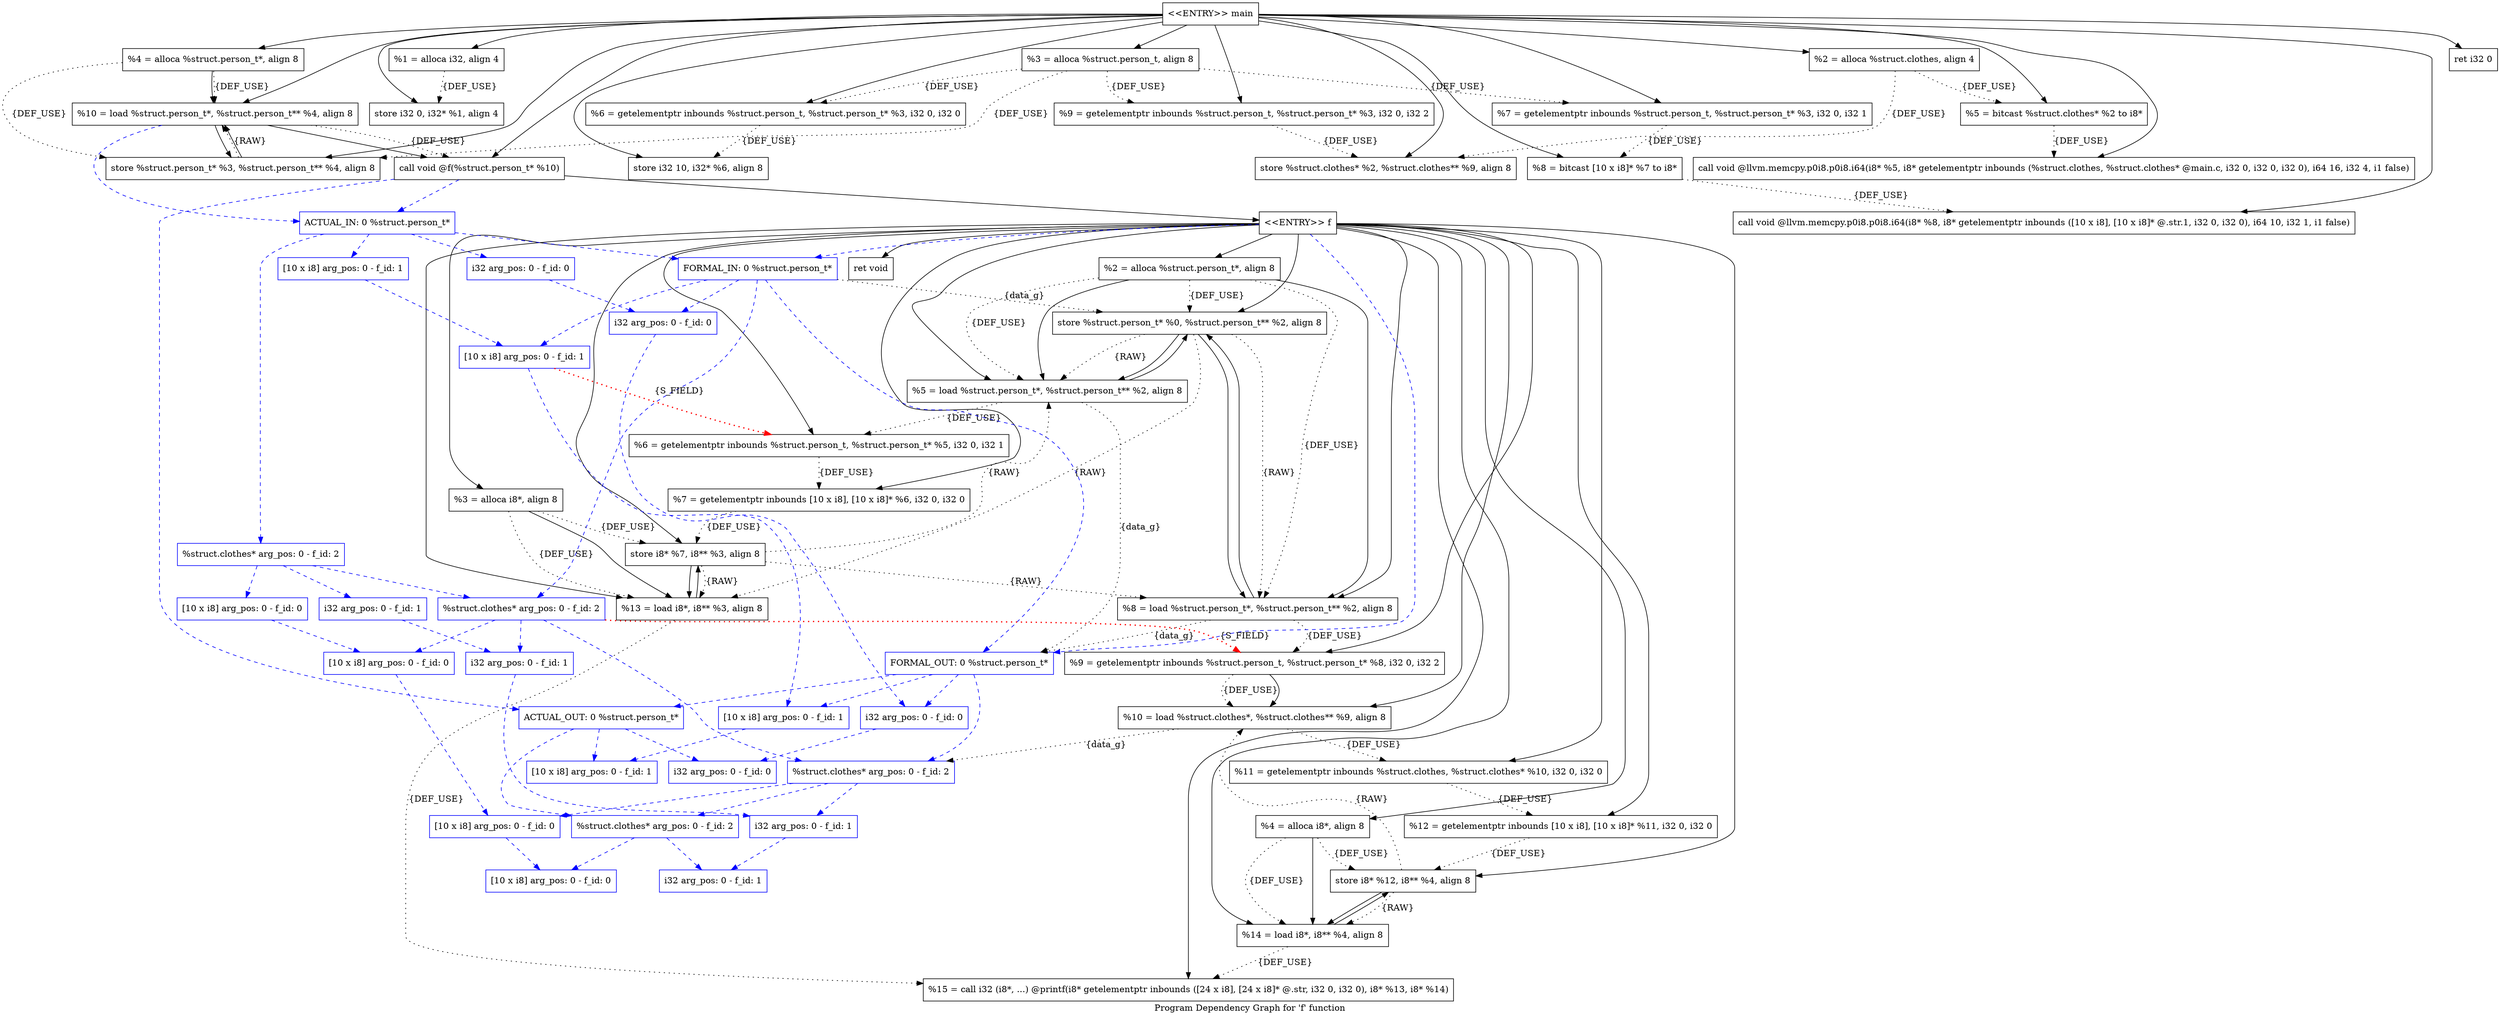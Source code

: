 digraph "Program Dependency Graph for 'f' function" {
	label="Program Dependency Graph for 'f' function";
graph [ splines=true ]
	Node0x7fc219f1deb0 [shape=record,label="{  %2 = alloca %struct.person_t*, align 8}"];
	Node0x7fc219f1deb0 -> Node0x7fc219f1df70[style=dotted,label = "{DEF_USE}" ];
	Node0x7fc219f1deb0 -> Node0x7fc219f1df90[style=dotted,label = "{DEF_USE}" ];
	Node0x7fc219f1deb0 -> Node0x7fc219f1df90;
	Node0x7fc219f1deb0 -> Node0x7fc219f1f1d0[style=dotted,label = "{DEF_USE}" ];
	Node0x7fc219f1deb0 -> Node0x7fc219f1f1d0;
	Node0x7fc219f1df70 [shape=record,label="{  store %struct.person_t* %0, %struct.person_t** %2, align 8}"];
	Node0x7fc219f1df70 -> Node0x7fc219f1df90[style=dotted,label = "{RAW} "];
	Node0x7fc219f1df70 -> Node0x7fc219f1f1d0[style=dotted,label = "{RAW} "];
	Node0x7fc219f1df70 -> Node0x7fc219f1f130[style=dotted,label = "{RAW} "];
	Node0x7fc219f1df70 -> Node0x7fc219f1df90;
	Node0x7fc219f1df70 -> Node0x7fc219f1f1d0;
	Node0x7fc219f1df90 [shape=record,label="{  %5 = load %struct.person_t*, %struct.person_t** %2, align 8}"];
	Node0x7fc219f1df90 -> Node0x7fc219f1f600[style=dotted,label = "{DEF_USE}" ];
	Node0x7fc219f1df90 -> Node0x7fc219f1df70;
	Node0x7fc219f1df90 -> Node0x7fc219f22ab0[style=dotted, label = "{data_g}"];
	Node0x7fc219f1f1d0 [shape=record,label="{  %8 = load %struct.person_t*, %struct.person_t** %2, align 8}"];
	Node0x7fc219f1f1d0 -> Node0x7fc219f1f5b0[style=dotted,label = "{DEF_USE}" ];
	Node0x7fc219f1f1d0 -> Node0x7fc219f1df70;
	Node0x7fc219f1f1d0 -> Node0x7fc219f22ab0[style=dotted, label = "{data_g}"];
	Node0x7fc219f1f2e0 [shape=record,label="{  %3 = alloca i8*, align 8}"];
	Node0x7fc219f1f2e0 -> Node0x7fc219f1f1b0[style=dotted,label = "{DEF_USE}" ];
	Node0x7fc219f1f2e0 -> Node0x7fc219f1f130[style=dotted,label = "{DEF_USE}" ];
	Node0x7fc219f1f2e0 -> Node0x7fc219f1f130;
	Node0x7fc219f1f1b0 [shape=record,label="{  store i8* %7, i8** %3, align 8}"];
	Node0x7fc219f1f1b0 -> Node0x7fc219f1df90[style=dotted,label = "{RAW} "];
	Node0x7fc219f1f1b0 -> Node0x7fc219f1f1d0[style=dotted,label = "{RAW} "];
	Node0x7fc219f1f1b0 -> Node0x7fc219f1f130[style=dotted,label = "{RAW} "];
	Node0x7fc219f1f1b0 -> Node0x7fc219f1f130;
	Node0x7fc219f1f130 [shape=record,label="{  %13 = load i8*, i8** %3, align 8}"];
	Node0x7fc219f1f130 -> Node0x7fc219f1f8c0[style=dotted,label = "{DEF_USE}" ];
	Node0x7fc219f1f130 -> Node0x7fc219f1f1b0;
	Node0x7fc219f1f3a0 [shape=record,label="{  %4 = alloca i8*, align 8}"];
	Node0x7fc219f1f3a0 -> Node0x7fc219f1f430[style=dotted,label = "{DEF_USE}" ];
	Node0x7fc219f1f3a0 -> Node0x7fc219f1f500[style=dotted,label = "{DEF_USE}" ];
	Node0x7fc219f1f3a0 -> Node0x7fc219f1f500;
	Node0x7fc219f1f430 [shape=record,label="{  store i8* %12, i8** %4, align 8}"];
	Node0x7fc219f1f430 -> Node0x7fc219f1f6a0[style=dotted,label = "{RAW} "];
	Node0x7fc219f1f430 -> Node0x7fc219f1f500[style=dotted,label = "{RAW} "];
	Node0x7fc219f1f430 -> Node0x7fc219f1f500;
	Node0x7fc219f1f500 [shape=record,label="{  %14 = load i8*, i8** %4, align 8}"];
	Node0x7fc219f1f500 -> Node0x7fc219f1f8c0[style=dotted,label = "{DEF_USE}" ];
	Node0x7fc219f1f500 -> Node0x7fc219f1f430;
	Node0x7fc219f1f600 [shape=record,label="{  %6 = getelementptr inbounds %struct.person_t, %struct.person_t* %5, i32 0, i32 1}"];
	Node0x7fc219f1f600 -> Node0x7fc219f1f5e0[style=dotted,label = "{DEF_USE}" ];
	Node0x7fc219f1f5e0 [shape=record,label="{  %7 = getelementptr inbounds [10 x i8], [10 x i8]* %6, i32 0, i32 0}"];
	Node0x7fc219f1f5e0 -> Node0x7fc219f1f1b0[style=dotted,label = "{DEF_USE}" ];
	Node0x7fc219f1f5b0 [shape=record,label="{  %9 = getelementptr inbounds %struct.person_t, %struct.person_t* %8, i32 0, i32 2}"];
	Node0x7fc219f1f5b0 -> Node0x7fc219f1f6a0[style=dotted,label = "{DEF_USE}" ];
	Node0x7fc219f1f5b0 -> Node0x7fc219f1f6a0;
	Node0x7fc219f1f6a0 [shape=record,label="{  %10 = load %struct.clothes*, %struct.clothes** %9, align 8}"];
	Node0x7fc219f1f6a0 -> Node0x7fc219f1f210[style=dotted,label = "{DEF_USE}" ];
	Node0x7fc219f1f6a0 -> Node0x7fc219f22bc0[style=dotted, label = "{data_g}"];
	Node0x7fc219f1f210 [shape=record,label="{  %11 = getelementptr inbounds %struct.clothes, %struct.clothes* %10, i32 0, i32 0}"];
	Node0x7fc219f1f210 -> Node0x7fc219f1f7d0[style=dotted,label = "{DEF_USE}" ];
	Node0x7fc219f1f7d0 [shape=record,label="{  %12 = getelementptr inbounds [10 x i8], [10 x i8]* %11, i32 0, i32 0}"];
	Node0x7fc219f1f7d0 -> Node0x7fc219f1f430[style=dotted,label = "{DEF_USE}" ];
	Node0x7fc219f1f8c0 [shape=record,label="{  %15 = call i32 (i8*, ...) @printf(i8* getelementptr inbounds ([24 x i8], [24 x i8]* @.str, i32 0, i32 0), i8* %13, i8* %14)}"];
	Node0x7fc219f1f4d0 [shape=record,label="{\<\<ENTRY\>\> f}"];
	Node0x7fc219f1f4d0 -> Node0x7fc219f1deb0;
	Node0x7fc219f1f4d0 -> Node0x7fc219f1f2e0;
	Node0x7fc219f1f4d0 -> Node0x7fc219f1f3a0;
	Node0x7fc219f1f4d0 -> Node0x7fc219f1df70;
	Node0x7fc219f1f4d0 -> Node0x7fc219f1df90;
	Node0x7fc219f1f4d0 -> Node0x7fc219f1f600;
	Node0x7fc219f1f4d0 -> Node0x7fc219f1f5e0;
	Node0x7fc219f1f4d0 -> Node0x7fc219f1f1b0;
	Node0x7fc219f1f4d0 -> Node0x7fc219f1f1d0;
	Node0x7fc219f1f4d0 -> Node0x7fc219f1f5b0;
	Node0x7fc219f1f4d0 -> Node0x7fc219f1f6a0;
	Node0x7fc219f1f4d0 -> Node0x7fc219f1f210;
	Node0x7fc219f1f4d0 -> Node0x7fc219f1f7d0;
	Node0x7fc219f1f4d0 -> Node0x7fc219f1f430;
	Node0x7fc219f1f4d0 -> Node0x7fc219f1f130;
	Node0x7fc219f1f4d0 -> Node0x7fc219f1f500;
	Node0x7fc219f1f4d0 -> Node0x7fc219f1f8c0;
	Node0x7fc219f1f4d0 -> Node0x7fc219f1fa30;
	Node0x7fc219f1f4d0 -> Node0x7fc219f22860[style=dashed, color="blue"];
	Node0x7fc219f1f4d0 -> Node0x7fc219f22ab0[style=dashed, color="blue"];
	Node0x7fc219f1fa30 [shape=record,label="{  ret void}"];
	Node0x7fc219f20ed0 [shape=record,label="{  %1 = alloca i32, align 4}"];
	Node0x7fc219f20ed0 -> Node0x7fc219f20e60[style=dotted,label = "{DEF_USE}" ];
	Node0x7fc219f20e60 [shape=record,label="{  store i32 0, i32* %1, align 4}"];
	Node0x7fc219f20fe0 [shape=record,label="{  %2 = alloca %struct.clothes, align 4}"];
	Node0x7fc219f20fe0 -> Node0x7fc219f21030[style=dotted,label = "{DEF_USE}" ];
	Node0x7fc219f20fe0 -> Node0x7fc219f21080[style=dotted,label = "{DEF_USE}" ];
	Node0x7fc219f21030 [shape=record,label="{  %5 = bitcast %struct.clothes* %2 to i8*}"];
	Node0x7fc219f21030 -> Node0x7fc219f213b0[style=dotted,label = "{DEF_USE}" ];
	Node0x7fc219f21080 [shape=record,label="{  store %struct.clothes* %2, %struct.clothes** %9, align 8}"];
	Node0x7fc219f20fc0 [shape=record,label="{  %3 = alloca %struct.person_t, align 8}"];
	Node0x7fc219f20fc0 -> Node0x7fc219f21160[style=dotted,label = "{DEF_USE}" ];
	Node0x7fc219f20fc0 -> Node0x7fc219f211b0[style=dotted,label = "{DEF_USE}" ];
	Node0x7fc219f20fc0 -> Node0x7fc219f21220[style=dotted,label = "{DEF_USE}" ];
	Node0x7fc219f20fc0 -> Node0x7fc219f21200[style=dotted,label = "{DEF_USE}" ];
	Node0x7fc219f21160 [shape=record,label="{  %6 = getelementptr inbounds %struct.person_t, %struct.person_t* %3, i32 0, i32 0}"];
	Node0x7fc219f21160 -> Node0x7fc219f213d0[style=dotted,label = "{DEF_USE}" ];
	Node0x7fc219f211b0 [shape=record,label="{  %7 = getelementptr inbounds %struct.person_t, %struct.person_t* %3, i32 0, i32 1}"];
	Node0x7fc219f211b0 -> Node0x7fc219f1f8f0[style=dotted,label = "{DEF_USE}" ];
	Node0x7fc219f21220 [shape=record,label="{  %9 = getelementptr inbounds %struct.person_t, %struct.person_t* %3, i32 0, i32 2}"];
	Node0x7fc219f21220 -> Node0x7fc219f21080[style=dotted,label = "{DEF_USE}" ];
	Node0x7fc219f21200 [shape=record,label="{  store %struct.person_t* %3, %struct.person_t** %4, align 8}"];
	Node0x7fc219f21200 -> Node0x7fc219f21360[style=dotted,label = "{RAW} "];
	Node0x7fc219f21200 -> Node0x7fc219f21360;
	Node0x7fc219f21310 [shape=record,label="{  %4 = alloca %struct.person_t*, align 8}"];
	Node0x7fc219f21310 -> Node0x7fc219f21200[style=dotted,label = "{DEF_USE}" ];
	Node0x7fc219f21310 -> Node0x7fc219f21360[style=dotted,label = "{DEF_USE}" ];
	Node0x7fc219f21310 -> Node0x7fc219f21360;
	Node0x7fc219f21360 [shape=record,label="{  %10 = load %struct.person_t*, %struct.person_t** %4, align 8}"];
	Node0x7fc219f21360 -> Node0x7fc219f1f9c0[style=dotted,label = "{DEF_USE}" ];
	Node0x7fc219f21360 -> Node0x7fc219f1f9c0;
	Node0x7fc219f21360 -> Node0x7fc219f21200;
	Node0x7fc219f21360 -> Node0x7fc219f22eb0[style=dashed, color="blue"];
	Node0x7fc219f213b0 [shape=record,label="{  call void @llvm.memcpy.p0i8.p0i8.i64(i8* %5, i8* getelementptr inbounds (%struct.clothes, %struct.clothes* @main.c, i32 0, i32 0, i32 0), i64 16, i32 4, i1 false)}"];
	Node0x7fc219f213d0 [shape=record,label="{  store i32 10, i32* %6, align 8}"];
	Node0x7fc219f1f8f0 [shape=record,label="{  %8 = bitcast [10 x i8]* %7 to i8*}"];
	Node0x7fc219f1f8f0 -> Node0x7fc219f1f950[style=dotted,label = "{DEF_USE}" ];
	Node0x7fc219f1f950 [shape=record,label="{  call void @llvm.memcpy.p0i8.p0i8.i64(i8* %8, i8* getelementptr inbounds ([10 x i8], [10 x i8]* @.str.1, i32 0, i32 0), i64 10, i32 1, i1 false)}"];
	Node0x7fc219f1f9c0 [shape=record,label="{  call void @f(%struct.person_t* %10)}"];
	Node0x7fc219f1f9c0 -> Node0x7fc219f1f4d0;
	Node0x7fc219f1f9c0 -> Node0x7fc219f22eb0[style=dashed, color="blue"];
	Node0x7fc219f1f9c0 -> Node0x7fc219f23920[style=dashed, color="blue"];
	Node0x7fc219f21700 [shape=record,label="{\<\<ENTRY\>\> main}"];
	Node0x7fc219f21700 -> Node0x7fc219f20ed0;
	Node0x7fc219f21700 -> Node0x7fc219f20fe0;
	Node0x7fc219f21700 -> Node0x7fc219f20fc0;
	Node0x7fc219f21700 -> Node0x7fc219f21310;
	Node0x7fc219f21700 -> Node0x7fc219f20e60;
	Node0x7fc219f21700 -> Node0x7fc219f21030;
	Node0x7fc219f21700 -> Node0x7fc219f213b0;
	Node0x7fc219f21700 -> Node0x7fc219f21160;
	Node0x7fc219f21700 -> Node0x7fc219f213d0;
	Node0x7fc219f21700 -> Node0x7fc219f211b0;
	Node0x7fc219f21700 -> Node0x7fc219f1f8f0;
	Node0x7fc219f21700 -> Node0x7fc219f1f950;
	Node0x7fc219f21700 -> Node0x7fc219f21220;
	Node0x7fc219f21700 -> Node0x7fc219f21080;
	Node0x7fc219f21700 -> Node0x7fc219f21200;
	Node0x7fc219f21700 -> Node0x7fc219f21360;
	Node0x7fc219f21700 -> Node0x7fc219f1f9c0;
	Node0x7fc219f21700 -> Node0x7fc219f21750;
	Node0x7fc219f21750 [shape=record,label="{  ret i32 0}"];
	Node0x7fc219f22860 [shape=record,color="blue",label="{FORMAL_IN: 0 %struct.person_t*}"];
	Node0x7fc219f22860 -> Node0x7fc219f228b0[style=dashed, color="blue"];
	Node0x7fc219f22860 -> Node0x7fc219f22910[style=dashed, color="blue"];
	Node0x7fc219f22860 -> Node0x7fc219f22980[style=dashed, color="blue"];
	Node0x7fc219f22860 -> Node0x7fc219f22ab0[style=dashed, color="blue"];
	Node0x7fc219f22860 -> Node0x7fc219f1df70[style=dotted, label = "{data_g}"];
	Node0x7fc219f228b0 [shape=record,color="blue",label="{i32 arg_pos: 0 - f_id: 0}"];
	Node0x7fc219f228b0 -> Node0x7fc219f22b00[style=dashed, color="blue"];
	Node0x7fc219f22910 [shape=record,color="blue",label="{[10 x i8] arg_pos: 0 - f_id: 1}"];
	Node0x7fc219f22910 -> Node0x7fc219f22b50[style=dashed, color="blue"];
	Node0x7fc219f22910 -> Node0x7fc219f1f600[style=dotted, label="{S_FIELD}", color="red", penwidth="2.0"];
	Node0x7fc219f22980 [shape=record,color="blue",label="{%struct.clothes* arg_pos: 0 - f_id: 2}"];
	Node0x7fc219f22980 -> Node0x7fc219f22960[style=dashed, color="blue"];
	Node0x7fc219f22980 -> Node0x7fc219f22a40[style=dashed, color="blue"];
	Node0x7fc219f22980 -> Node0x7fc219f22bc0[style=dashed, color="blue"];
	Node0x7fc219f22980 -> Node0x7fc219f1f5b0[style=dotted, label="{S_FIELD}", color="red", penwidth="2.0"];
	Node0x7fc219f22960 [shape=record,color="blue",label="{[10 x i8] arg_pos: 0 - f_id: 0}"];
	Node0x7fc219f22960 -> Node0x7fc219f22ba0[style=dashed, color="blue"];
	Node0x7fc219f22a40 [shape=record,color="blue",label="{i32 arg_pos: 0 - f_id: 1}"];
	Node0x7fc219f22a40 -> Node0x7fc219f22c80[style=dashed, color="blue"];
	Node0x7fc219f22ab0 [shape=record,color="blue",label="{FORMAL_OUT: 0 %struct.person_t*}"];
	Node0x7fc219f22ab0 -> Node0x7fc219f22b00[style=dashed, color="blue"];
	Node0x7fc219f22ab0 -> Node0x7fc219f22b50[style=dashed, color="blue"];
	Node0x7fc219f22ab0 -> Node0x7fc219f22bc0[style=dashed, color="blue"];
	Node0x7fc219f22ab0 -> Node0x7fc219f23920[style=dashed, color="blue"];
	Node0x7fc219f22b00 [shape=record,color="blue",label="{i32 arg_pos: 0 - f_id: 0}"];
	Node0x7fc219f22b00 -> Node0x7fc219f23970[style=dashed, color="blue"];
	Node0x7fc219f22b50 [shape=record,color="blue",label="{[10 x i8] arg_pos: 0 - f_id: 1}"];
	Node0x7fc219f22b50 -> Node0x7fc219f239c0[style=dashed, color="blue"];
	Node0x7fc219f22bc0 [shape=record,color="blue",label="{%struct.clothes* arg_pos: 0 - f_id: 2}"];
	Node0x7fc219f22bc0 -> Node0x7fc219f22ba0[style=dashed, color="blue"];
	Node0x7fc219f22bc0 -> Node0x7fc219f22c80[style=dashed, color="blue"];
	Node0x7fc219f22bc0 -> Node0x7fc219f23a30[style=dashed, color="blue"];
	Node0x7fc219f22ba0 [shape=record,color="blue",label="{[10 x i8] arg_pos: 0 - f_id: 0}"];
	Node0x7fc219f22ba0 -> Node0x7fc219f23a10[style=dashed, color="blue"];
	Node0x7fc219f22c80 [shape=record,color="blue",label="{i32 arg_pos: 0 - f_id: 1}"];
	Node0x7fc219f22c80 -> Node0x7fc219f23af0[style=dashed, color="blue"];
	Node0x7fc219f22eb0 [shape=record,color="blue",label="{ACTUAL_IN: 0 %struct.person_t*}"];
	Node0x7fc219f22eb0 -> Node0x7fc219f22e30[style=dashed, color="blue"];
	Node0x7fc219f22eb0 -> Node0x7fc219f1f1f0[style=dashed, color="blue"];
	Node0x7fc219f22eb0 -> Node0x7fc219f237f0[style=dashed, color="blue"];
	Node0x7fc219f22eb0 -> Node0x7fc219f22860[style=dashed, color="blue"];
	Node0x7fc219f22e30 [shape=record,color="blue",label="{i32 arg_pos: 0 - f_id: 0}"];
	Node0x7fc219f22e30 -> Node0x7fc219f228b0[style=dashed, color="blue"];
	Node0x7fc219f1f1f0 [shape=record,color="blue",label="{[10 x i8] arg_pos: 0 - f_id: 1}"];
	Node0x7fc219f1f1f0 -> Node0x7fc219f22910[style=dashed, color="blue"];
	Node0x7fc219f237f0 [shape=record,color="blue",label="{%struct.clothes* arg_pos: 0 - f_id: 2}"];
	Node0x7fc219f237f0 -> Node0x7fc219f237d0[style=dashed, color="blue"];
	Node0x7fc219f237f0 -> Node0x7fc219f238b0[style=dashed, color="blue"];
	Node0x7fc219f237f0 -> Node0x7fc219f22980[style=dashed, color="blue"];
	Node0x7fc219f237d0 [shape=record,color="blue",label="{[10 x i8] arg_pos: 0 - f_id: 0}"];
	Node0x7fc219f237d0 -> Node0x7fc219f22960[style=dashed, color="blue"];
	Node0x7fc219f238b0 [shape=record,color="blue",label="{i32 arg_pos: 0 - f_id: 1}"];
	Node0x7fc219f238b0 -> Node0x7fc219f22a40[style=dashed, color="blue"];
	Node0x7fc219f23920 [shape=record,color="blue",label="{ACTUAL_OUT: 0 %struct.person_t*}"];
	Node0x7fc219f23920 -> Node0x7fc219f23970[style=dashed, color="blue"];
	Node0x7fc219f23920 -> Node0x7fc219f239c0[style=dashed, color="blue"];
	Node0x7fc219f23920 -> Node0x7fc219f23a30[style=dashed, color="blue"];
	Node0x7fc219f23970 [shape=record,color="blue",label="{i32 arg_pos: 0 - f_id: 0}"];
	Node0x7fc219f239c0 [shape=record,color="blue",label="{[10 x i8] arg_pos: 0 - f_id: 1}"];
	Node0x7fc219f23a30 [shape=record,color="blue",label="{%struct.clothes* arg_pos: 0 - f_id: 2}"];
	Node0x7fc219f23a30 -> Node0x7fc219f23a10[style=dashed, color="blue"];
	Node0x7fc219f23a30 -> Node0x7fc219f23af0[style=dashed, color="blue"];
	Node0x7fc219f23a10 [shape=record,color="blue",label="{[10 x i8] arg_pos: 0 - f_id: 0}"];
	Node0x7fc219f23af0 [shape=record,color="blue",label="{i32 arg_pos: 0 - f_id: 1}"];
}
